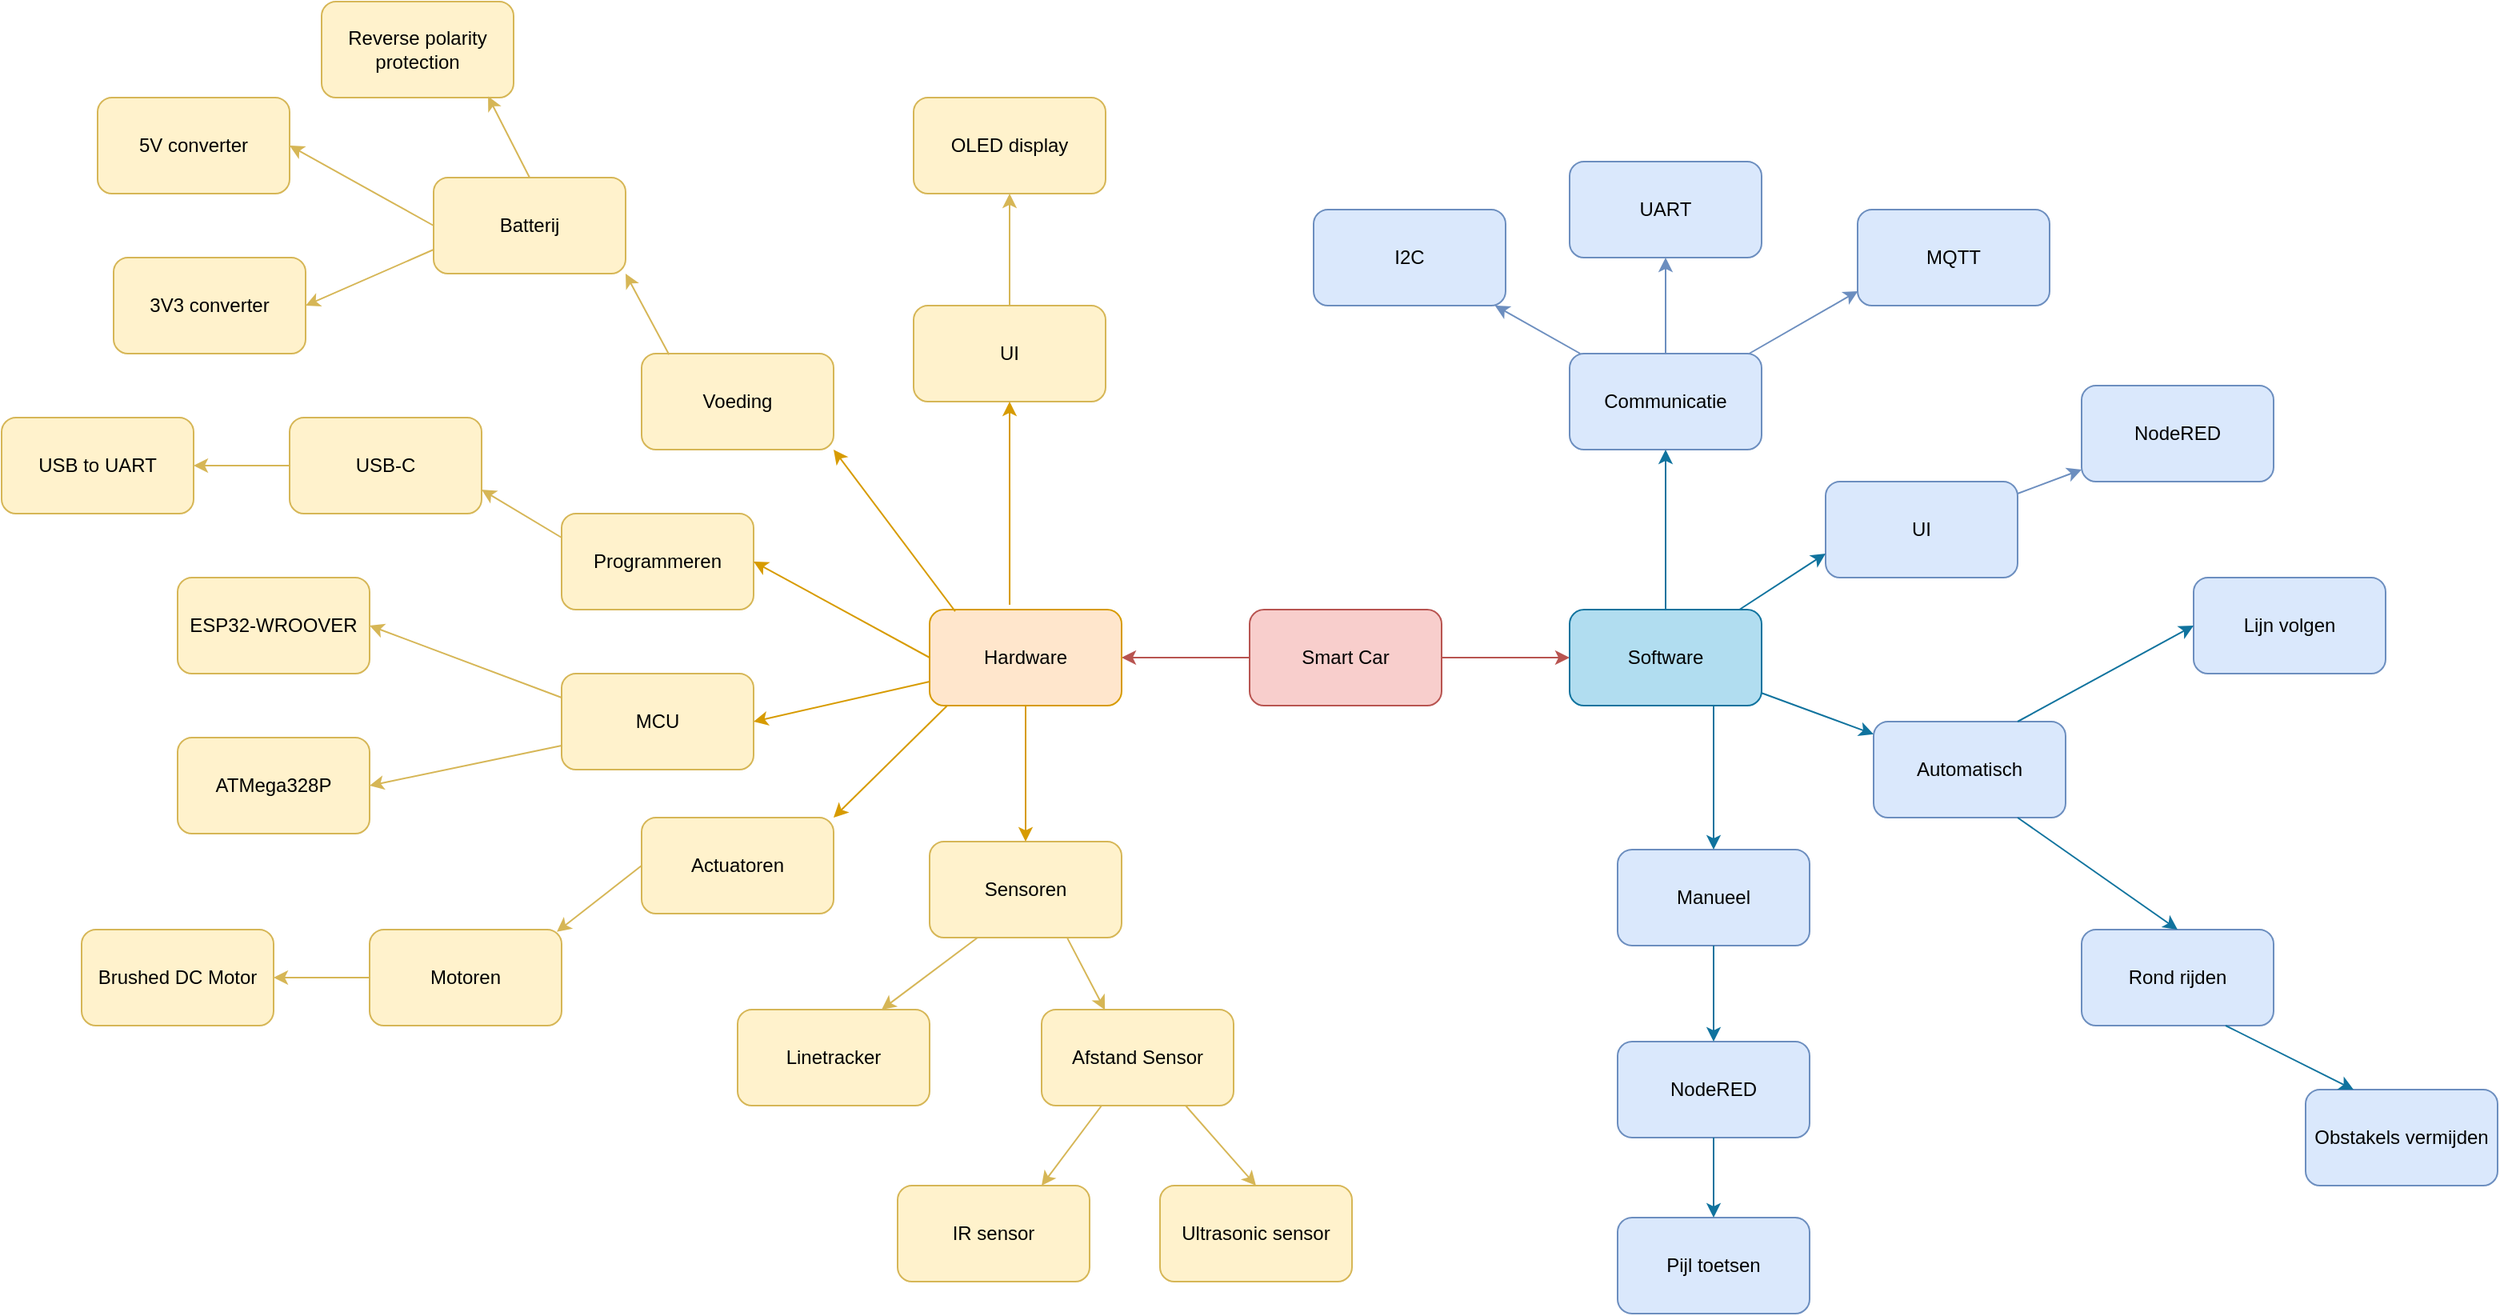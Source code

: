 <mxfile version="14.1.8" type="device"><diagram id="zAYGIew0y239Ql1JtKeN" name="Page-1"><mxGraphModel dx="2105" dy="948" grid="1" gridSize="10" guides="1" tooltips="1" connect="1" arrows="1" fold="1" page="1" pageScale="1" pageWidth="827" pageHeight="1169" math="0" shadow="0"><root><mxCell id="0"/><mxCell id="1" parent="0"/><mxCell id="Y-FxO35R2V1abcYGuNNc-4" value="" style="edgeStyle=orthogonalEdgeStyle;rounded=0;orthogonalLoop=1;jettySize=auto;html=1;fillColor=#f8cecc;strokeColor=#b85450;" parent="1" source="Y-FxO35R2V1abcYGuNNc-1" target="Y-FxO35R2V1abcYGuNNc-2" edge="1"><mxGeometry relative="1" as="geometry"/></mxCell><mxCell id="Y-FxO35R2V1abcYGuNNc-5" value="" style="edgeStyle=orthogonalEdgeStyle;rounded=0;orthogonalLoop=1;jettySize=auto;html=1;fillColor=#f8cecc;strokeColor=#b85450;" parent="1" source="Y-FxO35R2V1abcYGuNNc-1" target="Y-FxO35R2V1abcYGuNNc-3" edge="1"><mxGeometry relative="1" as="geometry"/></mxCell><mxCell id="Y-FxO35R2V1abcYGuNNc-1" value="Smart Car" style="rounded=1;whiteSpace=wrap;html=1;fillColor=#f8cecc;strokeColor=#b85450;" parent="1" vertex="1"><mxGeometry x="350" y="380" width="120" height="60" as="geometry"/></mxCell><mxCell id="Y-FxO35R2V1abcYGuNNc-2" value="Hardware" style="rounded=1;whiteSpace=wrap;html=1;fillColor=#ffe6cc;strokeColor=#d79b00;" parent="1" vertex="1"><mxGeometry x="150" y="380" width="120" height="60" as="geometry"/></mxCell><mxCell id="Y-FxO35R2V1abcYGuNNc-3" value="Software" style="rounded=1;whiteSpace=wrap;html=1;fillColor=#b1ddf0;strokeColor=#10739e;" parent="1" vertex="1"><mxGeometry x="550" y="380" width="120" height="60" as="geometry"/></mxCell><mxCell id="Y-FxO35R2V1abcYGuNNc-6" value="MCU" style="rounded=1;whiteSpace=wrap;html=1;fillColor=#fff2cc;strokeColor=#d6b656;" parent="1" vertex="1"><mxGeometry x="-80" y="420" width="120" height="60" as="geometry"/></mxCell><mxCell id="Y-FxO35R2V1abcYGuNNc-7" value="Voeding" style="rounded=1;whiteSpace=wrap;html=1;fillColor=#fff2cc;strokeColor=#d6b656;" parent="1" vertex="1"><mxGeometry x="-30" y="220" width="120" height="60" as="geometry"/></mxCell><mxCell id="Y-FxO35R2V1abcYGuNNc-8" value="Actuatoren" style="rounded=1;whiteSpace=wrap;html=1;fillColor=#fff2cc;strokeColor=#d6b656;" parent="1" vertex="1"><mxGeometry x="-30" y="510" width="120" height="60" as="geometry"/></mxCell><mxCell id="Y-FxO35R2V1abcYGuNNc-9" value="Sensoren" style="rounded=1;whiteSpace=wrap;html=1;fillColor=#fff2cc;strokeColor=#d6b656;" parent="1" vertex="1"><mxGeometry x="150" y="525" width="120" height="60" as="geometry"/></mxCell><mxCell id="Y-FxO35R2V1abcYGuNNc-10" value="UI" style="rounded=1;whiteSpace=wrap;html=1;fillColor=#fff2cc;strokeColor=#d6b656;" parent="1" vertex="1"><mxGeometry x="140" y="190" width="120" height="60" as="geometry"/></mxCell><mxCell id="Y-FxO35R2V1abcYGuNNc-11" value="Programmeren" style="rounded=1;whiteSpace=wrap;html=1;fillColor=#fff2cc;strokeColor=#d6b656;" parent="1" vertex="1"><mxGeometry x="-80" y="320" width="120" height="60" as="geometry"/></mxCell><mxCell id="Y-FxO35R2V1abcYGuNNc-13" value="" style="endArrow=classic;html=1;entryX=0.5;entryY=1;entryDx=0;entryDy=0;exitX=0.417;exitY=-0.05;exitDx=0;exitDy=0;exitPerimeter=0;fillColor=#ffe6cc;strokeColor=#d79b00;" parent="1" source="Y-FxO35R2V1abcYGuNNc-2" target="Y-FxO35R2V1abcYGuNNc-10" edge="1"><mxGeometry width="50" height="50" relative="1" as="geometry"><mxPoint x="200" y="370" as="sourcePoint"/><mxPoint x="140" y="410" as="targetPoint"/></mxGeometry></mxCell><mxCell id="Y-FxO35R2V1abcYGuNNc-14" value="" style="endArrow=classic;html=1;entryX=1;entryY=1;entryDx=0;entryDy=0;exitX=0.133;exitY=0.017;exitDx=0;exitDy=0;exitPerimeter=0;fillColor=#ffe6cc;strokeColor=#d79b00;" parent="1" source="Y-FxO35R2V1abcYGuNNc-2" target="Y-FxO35R2V1abcYGuNNc-7" edge="1"><mxGeometry width="50" height="50" relative="1" as="geometry"><mxPoint x="90" y="460" as="sourcePoint"/><mxPoint x="140" y="410" as="targetPoint"/></mxGeometry></mxCell><mxCell id="Y-FxO35R2V1abcYGuNNc-15" value="" style="endArrow=classic;html=1;entryX=1;entryY=0.5;entryDx=0;entryDy=0;exitX=0;exitY=0.5;exitDx=0;exitDy=0;fillColor=#ffe6cc;strokeColor=#d79b00;" parent="1" source="Y-FxO35R2V1abcYGuNNc-2" target="Y-FxO35R2V1abcYGuNNc-11" edge="1"><mxGeometry width="50" height="50" relative="1" as="geometry"><mxPoint x="90" y="460" as="sourcePoint"/><mxPoint x="140" y="410" as="targetPoint"/></mxGeometry></mxCell><mxCell id="Y-FxO35R2V1abcYGuNNc-16" value="" style="endArrow=classic;html=1;exitX=0;exitY=0.75;exitDx=0;exitDy=0;entryX=1;entryY=0.5;entryDx=0;entryDy=0;fillColor=#ffe6cc;strokeColor=#d79b00;" parent="1" source="Y-FxO35R2V1abcYGuNNc-2" target="Y-FxO35R2V1abcYGuNNc-6" edge="1"><mxGeometry width="50" height="50" relative="1" as="geometry"><mxPoint x="90" y="460" as="sourcePoint"/><mxPoint x="140" y="410" as="targetPoint"/></mxGeometry></mxCell><mxCell id="Y-FxO35R2V1abcYGuNNc-17" value="" style="endArrow=classic;html=1;entryX=1;entryY=0;entryDx=0;entryDy=0;exitX=0.092;exitY=1;exitDx=0;exitDy=0;exitPerimeter=0;fillColor=#ffe6cc;strokeColor=#d79b00;" parent="1" source="Y-FxO35R2V1abcYGuNNc-2" target="Y-FxO35R2V1abcYGuNNc-8" edge="1"><mxGeometry width="50" height="50" relative="1" as="geometry"><mxPoint x="90" y="460" as="sourcePoint"/><mxPoint x="140" y="410" as="targetPoint"/></mxGeometry></mxCell><mxCell id="Y-FxO35R2V1abcYGuNNc-18" value="" style="endArrow=classic;html=1;entryX=0.5;entryY=0;entryDx=0;entryDy=0;exitX=0.5;exitY=1;exitDx=0;exitDy=0;fillColor=#ffe6cc;strokeColor=#d79b00;" parent="1" source="Y-FxO35R2V1abcYGuNNc-2" target="Y-FxO35R2V1abcYGuNNc-9" edge="1"><mxGeometry width="50" height="50" relative="1" as="geometry"><mxPoint x="90" y="460" as="sourcePoint"/><mxPoint x="140" y="410" as="targetPoint"/></mxGeometry></mxCell><mxCell id="Y-FxO35R2V1abcYGuNNc-19" value="OLED display" style="rounded=1;whiteSpace=wrap;html=1;fillColor=#fff2cc;strokeColor=#d6b656;" parent="1" vertex="1"><mxGeometry x="140" y="60" width="120" height="60" as="geometry"/></mxCell><mxCell id="Y-FxO35R2V1abcYGuNNc-20" value="5V converter" style="rounded=1;whiteSpace=wrap;html=1;fillColor=#fff2cc;strokeColor=#d6b656;" parent="1" vertex="1"><mxGeometry x="-370" y="60" width="120" height="60" as="geometry"/></mxCell><mxCell id="Y-FxO35R2V1abcYGuNNc-21" value="Batterij" style="rounded=1;whiteSpace=wrap;html=1;fillColor=#fff2cc;strokeColor=#d6b656;" parent="1" vertex="1"><mxGeometry x="-160" y="110" width="120" height="60" as="geometry"/></mxCell><mxCell id="Y-FxO35R2V1abcYGuNNc-22" value="" style="endArrow=classic;html=1;entryX=0.5;entryY=1;entryDx=0;entryDy=0;exitX=0.5;exitY=0;exitDx=0;exitDy=0;fillColor=#fff2cc;strokeColor=#d6b656;" parent="1" source="Y-FxO35R2V1abcYGuNNc-10" target="Y-FxO35R2V1abcYGuNNc-19" edge="1"><mxGeometry width="50" height="50" relative="1" as="geometry"><mxPoint x="-60" y="360" as="sourcePoint"/><mxPoint x="-10" y="310" as="targetPoint"/></mxGeometry></mxCell><mxCell id="Y-FxO35R2V1abcYGuNNc-24" value="" style="endArrow=classic;html=1;entryX=1;entryY=1;entryDx=0;entryDy=0;exitX=0.143;exitY=0.01;exitDx=0;exitDy=0;exitPerimeter=0;fillColor=#fff2cc;strokeColor=#d6b656;" parent="1" source="Y-FxO35R2V1abcYGuNNc-7" target="Y-FxO35R2V1abcYGuNNc-21" edge="1"><mxGeometry width="50" height="50" relative="1" as="geometry"><mxPoint x="-60" y="360" as="sourcePoint"/><mxPoint x="-10" y="310" as="targetPoint"/></mxGeometry></mxCell><mxCell id="Y-FxO35R2V1abcYGuNNc-25" value="USB-C" style="rounded=1;whiteSpace=wrap;html=1;fillColor=#fff2cc;strokeColor=#d6b656;" parent="1" vertex="1"><mxGeometry x="-250" y="260" width="120" height="60" as="geometry"/></mxCell><mxCell id="Y-FxO35R2V1abcYGuNNc-26" value="" style="endArrow=classic;html=1;entryX=1;entryY=0.75;entryDx=0;entryDy=0;exitX=0;exitY=0.25;exitDx=0;exitDy=0;fillColor=#fff2cc;strokeColor=#d6b656;" parent="1" source="Y-FxO35R2V1abcYGuNNc-11" target="Y-FxO35R2V1abcYGuNNc-25" edge="1"><mxGeometry width="50" height="50" relative="1" as="geometry"><mxPoint x="40" y="350" as="sourcePoint"/><mxPoint x="90" y="300" as="targetPoint"/></mxGeometry></mxCell><mxCell id="Y-FxO35R2V1abcYGuNNc-27" value="USB to UART" style="rounded=1;whiteSpace=wrap;html=1;fillColor=#fff2cc;strokeColor=#d6b656;" parent="1" vertex="1"><mxGeometry x="-430" y="260" width="120" height="60" as="geometry"/></mxCell><mxCell id="Y-FxO35R2V1abcYGuNNc-28" value="" style="endArrow=classic;html=1;entryX=1;entryY=0.5;entryDx=0;entryDy=0;exitX=0;exitY=0.5;exitDx=0;exitDy=0;fillColor=#fff2cc;strokeColor=#d6b656;" parent="1" source="Y-FxO35R2V1abcYGuNNc-25" target="Y-FxO35R2V1abcYGuNNc-27" edge="1"><mxGeometry width="50" height="50" relative="1" as="geometry"><mxPoint x="40" y="350" as="sourcePoint"/><mxPoint x="90" y="300" as="targetPoint"/></mxGeometry></mxCell><mxCell id="Y-FxO35R2V1abcYGuNNc-29" value="ESP32-WROOVER" style="rounded=1;whiteSpace=wrap;html=1;fillColor=#fff2cc;strokeColor=#d6b656;" parent="1" vertex="1"><mxGeometry x="-320" y="360" width="120" height="60" as="geometry"/></mxCell><mxCell id="Y-FxO35R2V1abcYGuNNc-30" value="ATMega328P" style="rounded=1;whiteSpace=wrap;html=1;fillColor=#fff2cc;strokeColor=#d6b656;" parent="1" vertex="1"><mxGeometry x="-320" y="460" width="120" height="60" as="geometry"/></mxCell><mxCell id="Y-FxO35R2V1abcYGuNNc-31" value="" style="endArrow=classic;html=1;entryX=1;entryY=0.5;entryDx=0;entryDy=0;exitX=0;exitY=0.25;exitDx=0;exitDy=0;fillColor=#fff2cc;strokeColor=#d6b656;" parent="1" source="Y-FxO35R2V1abcYGuNNc-6" target="Y-FxO35R2V1abcYGuNNc-29" edge="1"><mxGeometry width="50" height="50" relative="1" as="geometry"><mxPoint x="-110" y="500" as="sourcePoint"/><mxPoint x="-60" y="450" as="targetPoint"/></mxGeometry></mxCell><mxCell id="Y-FxO35R2V1abcYGuNNc-32" value="" style="endArrow=classic;html=1;entryX=1;entryY=0.5;entryDx=0;entryDy=0;exitX=0;exitY=0.75;exitDx=0;exitDy=0;fillColor=#fff2cc;strokeColor=#d6b656;" parent="1" source="Y-FxO35R2V1abcYGuNNc-6" target="Y-FxO35R2V1abcYGuNNc-30" edge="1"><mxGeometry width="50" height="50" relative="1" as="geometry"><mxPoint x="-110" y="500" as="sourcePoint"/><mxPoint x="-60" y="450" as="targetPoint"/></mxGeometry></mxCell><mxCell id="Y-FxO35R2V1abcYGuNNc-38" value="" style="edgeStyle=orthogonalEdgeStyle;rounded=0;orthogonalLoop=1;jettySize=auto;html=1;fillColor=#fff2cc;strokeColor=#d6b656;" parent="1" source="Y-FxO35R2V1abcYGuNNc-33" target="Y-FxO35R2V1abcYGuNNc-34" edge="1"><mxGeometry relative="1" as="geometry"/></mxCell><mxCell id="Y-FxO35R2V1abcYGuNNc-33" value="Motoren" style="rounded=1;whiteSpace=wrap;html=1;fillColor=#fff2cc;strokeColor=#d6b656;" parent="1" vertex="1"><mxGeometry x="-200" y="580" width="120" height="60" as="geometry"/></mxCell><mxCell id="Y-FxO35R2V1abcYGuNNc-34" value="Brushed DC Motor" style="rounded=1;whiteSpace=wrap;html=1;fillColor=#fff2cc;strokeColor=#d6b656;" parent="1" vertex="1"><mxGeometry x="-380" y="580" width="120" height="60" as="geometry"/></mxCell><mxCell id="Y-FxO35R2V1abcYGuNNc-35" value="" style="endArrow=classic;html=1;exitX=0;exitY=0.5;exitDx=0;exitDy=0;entryX=0.975;entryY=0.023;entryDx=0;entryDy=0;entryPerimeter=0;fillColor=#fff2cc;strokeColor=#d6b656;" parent="1" source="Y-FxO35R2V1abcYGuNNc-8" target="Y-FxO35R2V1abcYGuNNc-33" edge="1"><mxGeometry width="50" height="50" relative="1" as="geometry"><mxPoint x="-400" y="740" as="sourcePoint"/><mxPoint x="-80" y="580" as="targetPoint"/></mxGeometry></mxCell><mxCell id="Y-FxO35R2V1abcYGuNNc-39" value="Linetracker" style="rounded=1;whiteSpace=wrap;html=1;fillColor=#fff2cc;strokeColor=#d6b656;" parent="1" vertex="1"><mxGeometry x="30" y="630" width="120" height="60" as="geometry"/></mxCell><mxCell id="Y-FxO35R2V1abcYGuNNc-40" value="Reverse polarity protection" style="rounded=1;whiteSpace=wrap;html=1;fillColor=#fff2cc;strokeColor=#d6b656;" parent="1" vertex="1"><mxGeometry x="-230" width="120" height="60" as="geometry"/></mxCell><mxCell id="Y-FxO35R2V1abcYGuNNc-41" value="" style="endArrow=classic;html=1;entryX=1;entryY=0.5;entryDx=0;entryDy=0;exitX=0;exitY=0.5;exitDx=0;exitDy=0;fillColor=#fff2cc;strokeColor=#d6b656;" parent="1" source="Y-FxO35R2V1abcYGuNNc-21" target="Y-FxO35R2V1abcYGuNNc-20" edge="1"><mxGeometry width="50" height="50" relative="1" as="geometry"><mxPoint x="-200" y="280" as="sourcePoint"/><mxPoint x="-150" y="230" as="targetPoint"/></mxGeometry></mxCell><mxCell id="Y-FxO35R2V1abcYGuNNc-42" value="" style="endArrow=classic;html=1;entryX=0.867;entryY=0.987;entryDx=0;entryDy=0;exitX=0.5;exitY=0;exitDx=0;exitDy=0;entryPerimeter=0;fillColor=#fff2cc;strokeColor=#d6b656;" parent="1" source="Y-FxO35R2V1abcYGuNNc-21" target="Y-FxO35R2V1abcYGuNNc-40" edge="1"><mxGeometry width="50" height="50" relative="1" as="geometry"><mxPoint x="-150" y="150.0" as="sourcePoint"/><mxPoint x="-240" y="130" as="targetPoint"/></mxGeometry></mxCell><mxCell id="Y-FxO35R2V1abcYGuNNc-43" value="Afstand Sensor" style="rounded=1;whiteSpace=wrap;html=1;fillColor=#fff2cc;strokeColor=#d6b656;" parent="1" vertex="1"><mxGeometry x="220" y="630" width="120" height="60" as="geometry"/></mxCell><mxCell id="Y-FxO35R2V1abcYGuNNc-44" value="" style="endArrow=classic;html=1;entryX=0.75;entryY=0;entryDx=0;entryDy=0;exitX=0.25;exitY=1;exitDx=0;exitDy=0;fillColor=#fff2cc;strokeColor=#d6b656;" parent="1" source="Y-FxO35R2V1abcYGuNNc-9" target="Y-FxO35R2V1abcYGuNNc-39" edge="1"><mxGeometry width="50" height="50" relative="1" as="geometry"><mxPoint x="50" y="700" as="sourcePoint"/><mxPoint x="100" y="650" as="targetPoint"/></mxGeometry></mxCell><mxCell id="Y-FxO35R2V1abcYGuNNc-45" value="" style="endArrow=classic;html=1;entryX=0.33;entryY=0.004;entryDx=0;entryDy=0;entryPerimeter=0;exitX=0.718;exitY=1.007;exitDx=0;exitDy=0;exitPerimeter=0;fillColor=#fff2cc;strokeColor=#d6b656;" parent="1" source="Y-FxO35R2V1abcYGuNNc-9" target="Y-FxO35R2V1abcYGuNNc-43" edge="1"><mxGeometry width="50" height="50" relative="1" as="geometry"><mxPoint x="50" y="700" as="sourcePoint"/><mxPoint x="100" y="650" as="targetPoint"/></mxGeometry></mxCell><mxCell id="Y-FxO35R2V1abcYGuNNc-46" value="IR sensor" style="rounded=1;whiteSpace=wrap;html=1;fillColor=#fff2cc;strokeColor=#d6b656;" parent="1" vertex="1"><mxGeometry x="130" y="740" width="120" height="60" as="geometry"/></mxCell><mxCell id="Y-FxO35R2V1abcYGuNNc-47" value="Ultrasonic sensor" style="rounded=1;whiteSpace=wrap;html=1;fillColor=#fff2cc;strokeColor=#d6b656;" parent="1" vertex="1"><mxGeometry x="294" y="740" width="120" height="60" as="geometry"/></mxCell><mxCell id="Y-FxO35R2V1abcYGuNNc-48" value="" style="endArrow=classic;html=1;entryX=0.75;entryY=0;entryDx=0;entryDy=0;fillColor=#fff2cc;strokeColor=#d6b656;" parent="1" source="Y-FxO35R2V1abcYGuNNc-43" target="Y-FxO35R2V1abcYGuNNc-46" edge="1"><mxGeometry width="50" height="50" relative="1" as="geometry"><mxPoint x="180" y="710" as="sourcePoint"/><mxPoint x="230" y="660" as="targetPoint"/></mxGeometry></mxCell><mxCell id="Y-FxO35R2V1abcYGuNNc-49" value="" style="endArrow=classic;html=1;exitX=0.75;exitY=1;exitDx=0;exitDy=0;entryX=0.5;entryY=0;entryDx=0;entryDy=0;fillColor=#fff2cc;strokeColor=#d6b656;" parent="1" source="Y-FxO35R2V1abcYGuNNc-43" target="Y-FxO35R2V1abcYGuNNc-47" edge="1"><mxGeometry width="50" height="50" relative="1" as="geometry"><mxPoint x="180" y="710" as="sourcePoint"/><mxPoint x="230" y="660" as="targetPoint"/></mxGeometry></mxCell><mxCell id="Y-FxO35R2V1abcYGuNNc-53" value="Communicatie" style="rounded=1;whiteSpace=wrap;html=1;fillColor=#dae8fc;strokeColor=#6c8ebf;" parent="1" vertex="1"><mxGeometry x="550" y="220" width="120" height="60" as="geometry"/></mxCell><mxCell id="Y-FxO35R2V1abcYGuNNc-54" value="UI" style="rounded=1;whiteSpace=wrap;html=1;fillColor=#dae8fc;strokeColor=#6c8ebf;" parent="1" vertex="1"><mxGeometry x="710" y="300" width="120" height="60" as="geometry"/></mxCell><mxCell id="Y-FxO35R2V1abcYGuNNc-55" value="Automatisch" style="rounded=1;whiteSpace=wrap;html=1;fillColor=#dae8fc;strokeColor=#6c8ebf;" parent="1" vertex="1"><mxGeometry x="740" y="450" width="120" height="60" as="geometry"/></mxCell><mxCell id="Y-FxO35R2V1abcYGuNNc-56" value="Manueel" style="rounded=1;whiteSpace=wrap;html=1;fillColor=#dae8fc;strokeColor=#6c8ebf;" parent="1" vertex="1"><mxGeometry x="580" y="530" width="120" height="60" as="geometry"/></mxCell><mxCell id="Y-FxO35R2V1abcYGuNNc-57" value="I2C" style="rounded=1;whiteSpace=wrap;html=1;fillColor=#dae8fc;strokeColor=#6c8ebf;" parent="1" vertex="1"><mxGeometry x="390" y="130" width="120" height="60" as="geometry"/></mxCell><mxCell id="Y-FxO35R2V1abcYGuNNc-58" value="UART" style="rounded=1;whiteSpace=wrap;html=1;fillColor=#dae8fc;strokeColor=#6c8ebf;" parent="1" vertex="1"><mxGeometry x="550" y="100" width="120" height="60" as="geometry"/></mxCell><mxCell id="Y-FxO35R2V1abcYGuNNc-59" value="MQTT" style="rounded=1;whiteSpace=wrap;html=1;fillColor=#dae8fc;strokeColor=#6c8ebf;" parent="1" vertex="1"><mxGeometry x="730" y="130" width="120" height="60" as="geometry"/></mxCell><mxCell id="Y-FxO35R2V1abcYGuNNc-60" value="" style="endArrow=classic;html=1;fillColor=#dae8fc;strokeColor=#6c8ebf;" parent="1" source="Y-FxO35R2V1abcYGuNNc-53" target="Y-FxO35R2V1abcYGuNNc-57" edge="1"><mxGeometry width="50" height="50" relative="1" as="geometry"><mxPoint x="480" y="290" as="sourcePoint"/><mxPoint x="530" y="240" as="targetPoint"/></mxGeometry></mxCell><mxCell id="Y-FxO35R2V1abcYGuNNc-61" value="" style="endArrow=classic;html=1;fillColor=#dae8fc;strokeColor=#6c8ebf;entryX=0.5;entryY=1;entryDx=0;entryDy=0;exitX=0.5;exitY=0;exitDx=0;exitDy=0;" parent="1" source="Y-FxO35R2V1abcYGuNNc-53" target="Y-FxO35R2V1abcYGuNNc-58" edge="1"><mxGeometry width="50" height="50" relative="1" as="geometry"><mxPoint x="566.667" y="230" as="sourcePoint"/><mxPoint x="513.333" y="200" as="targetPoint"/></mxGeometry></mxCell><mxCell id="Y-FxO35R2V1abcYGuNNc-62" value="" style="endArrow=classic;html=1;fillColor=#dae8fc;strokeColor=#6c8ebf;entryX=0.002;entryY=0.849;entryDx=0;entryDy=0;entryPerimeter=0;" parent="1" source="Y-FxO35R2V1abcYGuNNc-53" target="Y-FxO35R2V1abcYGuNNc-59" edge="1"><mxGeometry width="50" height="50" relative="1" as="geometry"><mxPoint x="576.667" y="240" as="sourcePoint"/><mxPoint x="523.333" y="210" as="targetPoint"/></mxGeometry></mxCell><mxCell id="Y-FxO35R2V1abcYGuNNc-63" value="" style="endArrow=classic;html=1;fillColor=#b1ddf0;strokeColor=#10739e;entryX=0.5;entryY=1;entryDx=0;entryDy=0;exitX=0.5;exitY=0;exitDx=0;exitDy=0;" parent="1" source="Y-FxO35R2V1abcYGuNNc-3" target="Y-FxO35R2V1abcYGuNNc-53" edge="1"><mxGeometry width="50" height="50" relative="1" as="geometry"><mxPoint x="556.667" y="240" as="sourcePoint"/><mxPoint x="503.333" y="210" as="targetPoint"/></mxGeometry></mxCell><mxCell id="Y-FxO35R2V1abcYGuNNc-64" value="NodeRED" style="rounded=1;whiteSpace=wrap;html=1;fillColor=#dae8fc;strokeColor=#6c8ebf;" parent="1" vertex="1"><mxGeometry x="870" y="240" width="120" height="60" as="geometry"/></mxCell><mxCell id="Y-FxO35R2V1abcYGuNNc-67" value="" style="endArrow=classic;html=1;fillColor=#b1ddf0;strokeColor=#10739e;entryX=0;entryY=0.75;entryDx=0;entryDy=0;" parent="1" source="Y-FxO35R2V1abcYGuNNc-3" target="Y-FxO35R2V1abcYGuNNc-54" edge="1"><mxGeometry width="50" height="50" relative="1" as="geometry"><mxPoint x="620" y="390" as="sourcePoint"/><mxPoint x="590" y="280" as="targetPoint"/></mxGeometry></mxCell><mxCell id="Y-FxO35R2V1abcYGuNNc-68" value="" style="endArrow=classic;html=1;fillColor=#b1ddf0;strokeColor=#10739e;" parent="1" source="Y-FxO35R2V1abcYGuNNc-3" target="Y-FxO35R2V1abcYGuNNc-55" edge="1"><mxGeometry width="50" height="50" relative="1" as="geometry"><mxPoint x="666.154" y="390.0" as="sourcePoint"/><mxPoint x="720" y="355.0" as="targetPoint"/></mxGeometry></mxCell><mxCell id="Y-FxO35R2V1abcYGuNNc-69" value="" style="endArrow=classic;html=1;fillColor=#b1ddf0;strokeColor=#10739e;exitX=0.75;exitY=1;exitDx=0;exitDy=0;" parent="1" source="Y-FxO35R2V1abcYGuNNc-3" target="Y-FxO35R2V1abcYGuNNc-56" edge="1"><mxGeometry width="50" height="50" relative="1" as="geometry"><mxPoint x="676.154" y="400.0" as="sourcePoint"/><mxPoint x="730" y="365.0" as="targetPoint"/></mxGeometry></mxCell><mxCell id="Y-FxO35R2V1abcYGuNNc-70" value="" style="endArrow=classic;html=1;fillColor=#dae8fc;strokeColor=#6c8ebf;" parent="1" source="Y-FxO35R2V1abcYGuNNc-54" target="Y-FxO35R2V1abcYGuNNc-64" edge="1"><mxGeometry width="50" height="50" relative="1" as="geometry"><mxPoint x="650" y="220.0" as="sourcePoint"/><mxPoint x="709.76" y="187.12" as="targetPoint"/></mxGeometry></mxCell><mxCell id="Y-FxO35R2V1abcYGuNNc-71" value="Lijn volgen" style="rounded=1;whiteSpace=wrap;html=1;fillColor=#dae8fc;strokeColor=#6c8ebf;" parent="1" vertex="1"><mxGeometry x="940" y="360" width="120" height="60" as="geometry"/></mxCell><mxCell id="Y-FxO35R2V1abcYGuNNc-73" value="Rond rijden" style="rounded=1;whiteSpace=wrap;html=1;fillColor=#dae8fc;strokeColor=#6c8ebf;" parent="1" vertex="1"><mxGeometry x="870" y="580" width="120" height="60" as="geometry"/></mxCell><mxCell id="Y-FxO35R2V1abcYGuNNc-74" value="NodeRED" style="rounded=1;whiteSpace=wrap;html=1;fillColor=#dae8fc;strokeColor=#6c8ebf;" parent="1" vertex="1"><mxGeometry x="580" y="650" width="120" height="60" as="geometry"/></mxCell><mxCell id="Y-FxO35R2V1abcYGuNNc-75" value="" style="endArrow=classic;html=1;fillColor=#b1ddf0;strokeColor=#10739e;exitX=0.5;exitY=1;exitDx=0;exitDy=0;entryX=0.5;entryY=0;entryDx=0;entryDy=0;" parent="1" source="Y-FxO35R2V1abcYGuNNc-56" target="Y-FxO35R2V1abcYGuNNc-74" edge="1"><mxGeometry width="50" height="50" relative="1" as="geometry"><mxPoint x="680" y="442.105" as="sourcePoint"/><mxPoint x="750" y="467.895" as="targetPoint"/></mxGeometry></mxCell><mxCell id="Y-FxO35R2V1abcYGuNNc-76" value="" style="endArrow=classic;html=1;fillColor=#b1ddf0;strokeColor=#10739e;exitX=0.75;exitY=0;exitDx=0;exitDy=0;entryX=0;entryY=0.5;entryDx=0;entryDy=0;" parent="1" source="Y-FxO35R2V1abcYGuNNc-55" target="Y-FxO35R2V1abcYGuNNc-71" edge="1"><mxGeometry width="50" height="50" relative="1" as="geometry"><mxPoint x="690" y="452.105" as="sourcePoint"/><mxPoint x="760" y="477.895" as="targetPoint"/></mxGeometry></mxCell><mxCell id="Y-FxO35R2V1abcYGuNNc-78" value="" style="endArrow=classic;html=1;fillColor=#b1ddf0;strokeColor=#10739e;entryX=0.5;entryY=0;entryDx=0;entryDy=0;exitX=0.75;exitY=1;exitDx=0;exitDy=0;" parent="1" source="Y-FxO35R2V1abcYGuNNc-55" target="Y-FxO35R2V1abcYGuNNc-73" edge="1"><mxGeometry width="50" height="50" relative="1" as="geometry"><mxPoint x="710" y="472.105" as="sourcePoint"/><mxPoint x="780" y="497.895" as="targetPoint"/></mxGeometry></mxCell><mxCell id="Y-FxO35R2V1abcYGuNNc-79" value="Pijl toetsen" style="rounded=1;whiteSpace=wrap;html=1;fillColor=#dae8fc;strokeColor=#6c8ebf;" parent="1" vertex="1"><mxGeometry x="580" y="760" width="120" height="60" as="geometry"/></mxCell><mxCell id="Y-FxO35R2V1abcYGuNNc-80" value="" style="endArrow=classic;html=1;fillColor=#b1ddf0;strokeColor=#10739e;exitX=0.5;exitY=1;exitDx=0;exitDy=0;" parent="1" source="Y-FxO35R2V1abcYGuNNc-74" target="Y-FxO35R2V1abcYGuNNc-79" edge="1"><mxGeometry width="50" height="50" relative="1" as="geometry"><mxPoint x="620" y="400" as="sourcePoint"/><mxPoint x="620" y="520" as="targetPoint"/></mxGeometry></mxCell><mxCell id="Y-FxO35R2V1abcYGuNNc-81" value="Obstakels vermijden" style="rounded=1;whiteSpace=wrap;html=1;fillColor=#dae8fc;strokeColor=#6c8ebf;" parent="1" vertex="1"><mxGeometry x="1010" y="680" width="120" height="60" as="geometry"/></mxCell><mxCell id="Y-FxO35R2V1abcYGuNNc-83" value="" style="endArrow=classic;html=1;fillColor=#b1ddf0;strokeColor=#10739e;entryX=0.25;entryY=0;entryDx=0;entryDy=0;exitX=0.75;exitY=1;exitDx=0;exitDy=0;" parent="1" source="Y-FxO35R2V1abcYGuNNc-73" target="Y-FxO35R2V1abcYGuNNc-81" edge="1"><mxGeometry width="50" height="50" relative="1" as="geometry"><mxPoint x="820" y="500" as="sourcePoint"/><mxPoint x="920" y="540" as="targetPoint"/></mxGeometry></mxCell><mxCell id="bGx8f4zpLm3ztdpRqZvI-1" value="3V3 converter" style="rounded=1;whiteSpace=wrap;html=1;fillColor=#fff2cc;strokeColor=#d6b656;" parent="1" vertex="1"><mxGeometry x="-360" y="160" width="120" height="60" as="geometry"/></mxCell><mxCell id="bGx8f4zpLm3ztdpRqZvI-2" value="" style="endArrow=classic;html=1;entryX=1;entryY=0.5;entryDx=0;entryDy=0;exitX=0;exitY=0.75;exitDx=0;exitDy=0;fillColor=#fff2cc;strokeColor=#d6b656;" parent="1" source="Y-FxO35R2V1abcYGuNNc-21" target="bGx8f4zpLm3ztdpRqZvI-1" edge="1"><mxGeometry width="50" height="50" relative="1" as="geometry"><mxPoint x="-150" y="150" as="sourcePoint"/><mxPoint x="-240" y="100" as="targetPoint"/></mxGeometry></mxCell></root></mxGraphModel></diagram></mxfile>